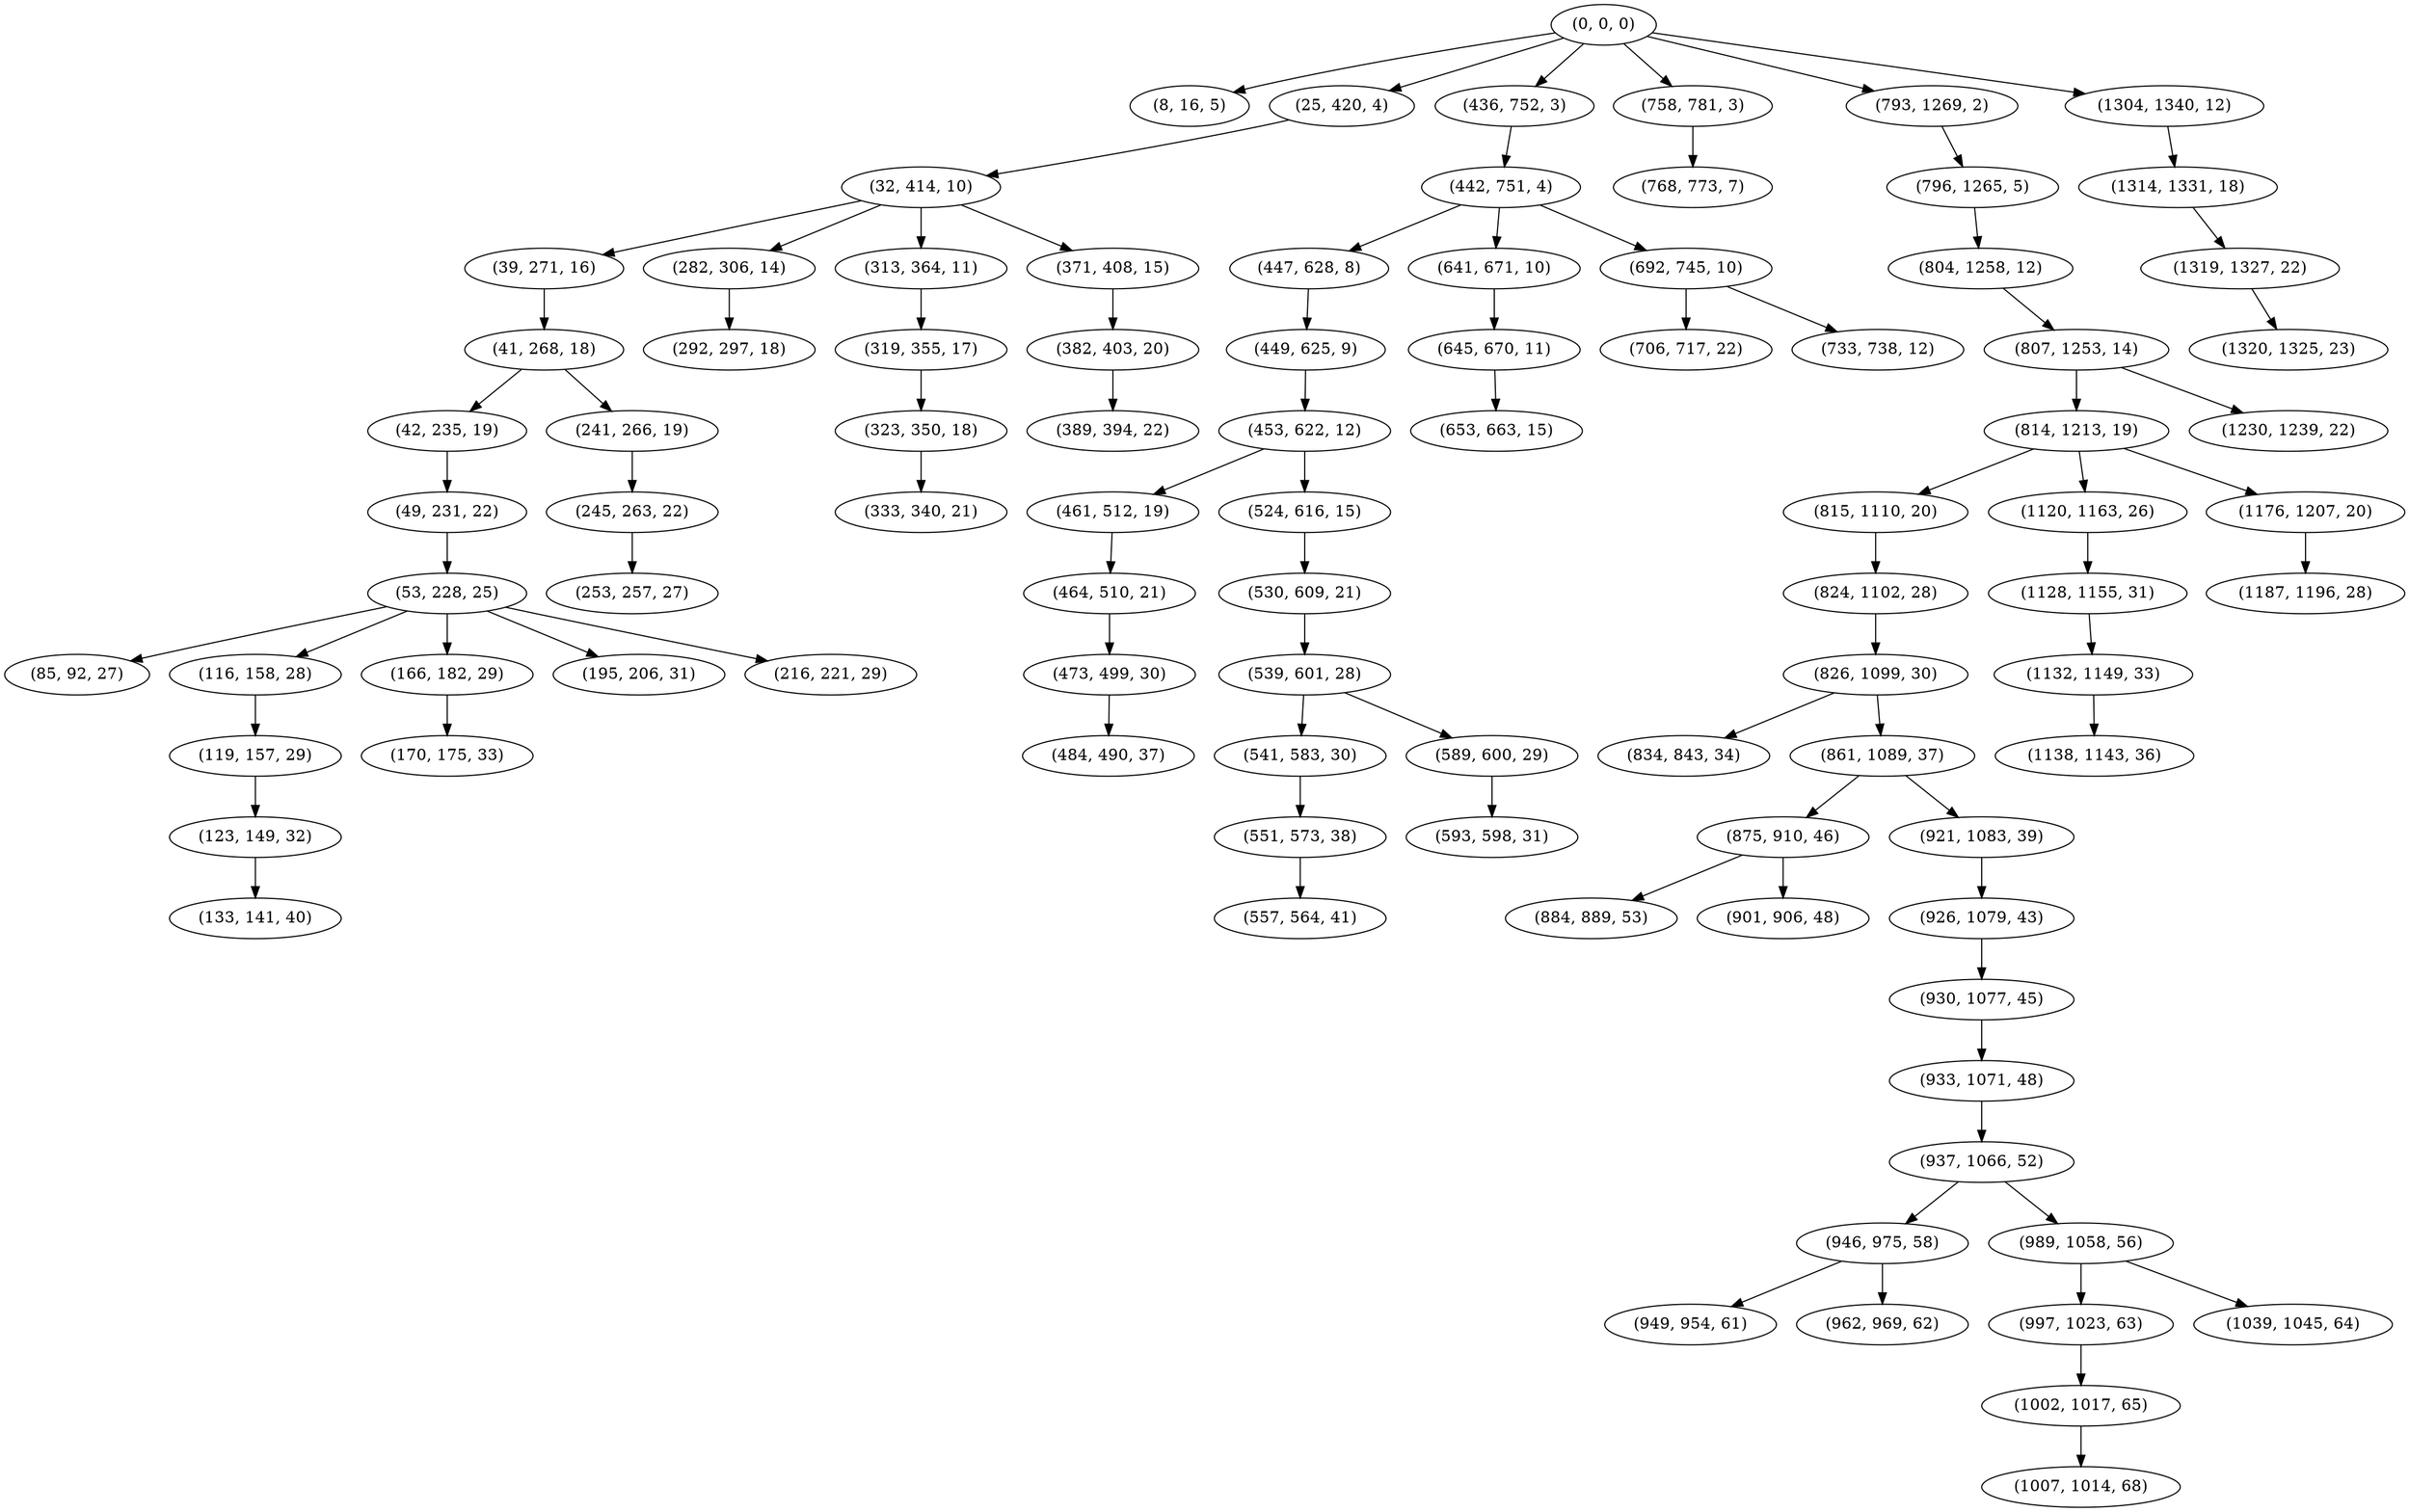 digraph tree {
    "(0, 0, 0)";
    "(8, 16, 5)";
    "(25, 420, 4)";
    "(32, 414, 10)";
    "(39, 271, 16)";
    "(41, 268, 18)";
    "(42, 235, 19)";
    "(49, 231, 22)";
    "(53, 228, 25)";
    "(85, 92, 27)";
    "(116, 158, 28)";
    "(119, 157, 29)";
    "(123, 149, 32)";
    "(133, 141, 40)";
    "(166, 182, 29)";
    "(170, 175, 33)";
    "(195, 206, 31)";
    "(216, 221, 29)";
    "(241, 266, 19)";
    "(245, 263, 22)";
    "(253, 257, 27)";
    "(282, 306, 14)";
    "(292, 297, 18)";
    "(313, 364, 11)";
    "(319, 355, 17)";
    "(323, 350, 18)";
    "(333, 340, 21)";
    "(371, 408, 15)";
    "(382, 403, 20)";
    "(389, 394, 22)";
    "(436, 752, 3)";
    "(442, 751, 4)";
    "(447, 628, 8)";
    "(449, 625, 9)";
    "(453, 622, 12)";
    "(461, 512, 19)";
    "(464, 510, 21)";
    "(473, 499, 30)";
    "(484, 490, 37)";
    "(524, 616, 15)";
    "(530, 609, 21)";
    "(539, 601, 28)";
    "(541, 583, 30)";
    "(551, 573, 38)";
    "(557, 564, 41)";
    "(589, 600, 29)";
    "(593, 598, 31)";
    "(641, 671, 10)";
    "(645, 670, 11)";
    "(653, 663, 15)";
    "(692, 745, 10)";
    "(706, 717, 22)";
    "(733, 738, 12)";
    "(758, 781, 3)";
    "(768, 773, 7)";
    "(793, 1269, 2)";
    "(796, 1265, 5)";
    "(804, 1258, 12)";
    "(807, 1253, 14)";
    "(814, 1213, 19)";
    "(815, 1110, 20)";
    "(824, 1102, 28)";
    "(826, 1099, 30)";
    "(834, 843, 34)";
    "(861, 1089, 37)";
    "(875, 910, 46)";
    "(884, 889, 53)";
    "(901, 906, 48)";
    "(921, 1083, 39)";
    "(926, 1079, 43)";
    "(930, 1077, 45)";
    "(933, 1071, 48)";
    "(937, 1066, 52)";
    "(946, 975, 58)";
    "(949, 954, 61)";
    "(962, 969, 62)";
    "(989, 1058, 56)";
    "(997, 1023, 63)";
    "(1002, 1017, 65)";
    "(1007, 1014, 68)";
    "(1039, 1045, 64)";
    "(1120, 1163, 26)";
    "(1128, 1155, 31)";
    "(1132, 1149, 33)";
    "(1138, 1143, 36)";
    "(1176, 1207, 20)";
    "(1187, 1196, 28)";
    "(1230, 1239, 22)";
    "(1304, 1340, 12)";
    "(1314, 1331, 18)";
    "(1319, 1327, 22)";
    "(1320, 1325, 23)";
    "(0, 0, 0)" -> "(8, 16, 5)";
    "(0, 0, 0)" -> "(25, 420, 4)";
    "(0, 0, 0)" -> "(436, 752, 3)";
    "(0, 0, 0)" -> "(758, 781, 3)";
    "(0, 0, 0)" -> "(793, 1269, 2)";
    "(0, 0, 0)" -> "(1304, 1340, 12)";
    "(25, 420, 4)" -> "(32, 414, 10)";
    "(32, 414, 10)" -> "(39, 271, 16)";
    "(32, 414, 10)" -> "(282, 306, 14)";
    "(32, 414, 10)" -> "(313, 364, 11)";
    "(32, 414, 10)" -> "(371, 408, 15)";
    "(39, 271, 16)" -> "(41, 268, 18)";
    "(41, 268, 18)" -> "(42, 235, 19)";
    "(41, 268, 18)" -> "(241, 266, 19)";
    "(42, 235, 19)" -> "(49, 231, 22)";
    "(49, 231, 22)" -> "(53, 228, 25)";
    "(53, 228, 25)" -> "(85, 92, 27)";
    "(53, 228, 25)" -> "(116, 158, 28)";
    "(53, 228, 25)" -> "(166, 182, 29)";
    "(53, 228, 25)" -> "(195, 206, 31)";
    "(53, 228, 25)" -> "(216, 221, 29)";
    "(116, 158, 28)" -> "(119, 157, 29)";
    "(119, 157, 29)" -> "(123, 149, 32)";
    "(123, 149, 32)" -> "(133, 141, 40)";
    "(166, 182, 29)" -> "(170, 175, 33)";
    "(241, 266, 19)" -> "(245, 263, 22)";
    "(245, 263, 22)" -> "(253, 257, 27)";
    "(282, 306, 14)" -> "(292, 297, 18)";
    "(313, 364, 11)" -> "(319, 355, 17)";
    "(319, 355, 17)" -> "(323, 350, 18)";
    "(323, 350, 18)" -> "(333, 340, 21)";
    "(371, 408, 15)" -> "(382, 403, 20)";
    "(382, 403, 20)" -> "(389, 394, 22)";
    "(436, 752, 3)" -> "(442, 751, 4)";
    "(442, 751, 4)" -> "(447, 628, 8)";
    "(442, 751, 4)" -> "(641, 671, 10)";
    "(442, 751, 4)" -> "(692, 745, 10)";
    "(447, 628, 8)" -> "(449, 625, 9)";
    "(449, 625, 9)" -> "(453, 622, 12)";
    "(453, 622, 12)" -> "(461, 512, 19)";
    "(453, 622, 12)" -> "(524, 616, 15)";
    "(461, 512, 19)" -> "(464, 510, 21)";
    "(464, 510, 21)" -> "(473, 499, 30)";
    "(473, 499, 30)" -> "(484, 490, 37)";
    "(524, 616, 15)" -> "(530, 609, 21)";
    "(530, 609, 21)" -> "(539, 601, 28)";
    "(539, 601, 28)" -> "(541, 583, 30)";
    "(539, 601, 28)" -> "(589, 600, 29)";
    "(541, 583, 30)" -> "(551, 573, 38)";
    "(551, 573, 38)" -> "(557, 564, 41)";
    "(589, 600, 29)" -> "(593, 598, 31)";
    "(641, 671, 10)" -> "(645, 670, 11)";
    "(645, 670, 11)" -> "(653, 663, 15)";
    "(692, 745, 10)" -> "(706, 717, 22)";
    "(692, 745, 10)" -> "(733, 738, 12)";
    "(758, 781, 3)" -> "(768, 773, 7)";
    "(793, 1269, 2)" -> "(796, 1265, 5)";
    "(796, 1265, 5)" -> "(804, 1258, 12)";
    "(804, 1258, 12)" -> "(807, 1253, 14)";
    "(807, 1253, 14)" -> "(814, 1213, 19)";
    "(807, 1253, 14)" -> "(1230, 1239, 22)";
    "(814, 1213, 19)" -> "(815, 1110, 20)";
    "(814, 1213, 19)" -> "(1120, 1163, 26)";
    "(814, 1213, 19)" -> "(1176, 1207, 20)";
    "(815, 1110, 20)" -> "(824, 1102, 28)";
    "(824, 1102, 28)" -> "(826, 1099, 30)";
    "(826, 1099, 30)" -> "(834, 843, 34)";
    "(826, 1099, 30)" -> "(861, 1089, 37)";
    "(861, 1089, 37)" -> "(875, 910, 46)";
    "(861, 1089, 37)" -> "(921, 1083, 39)";
    "(875, 910, 46)" -> "(884, 889, 53)";
    "(875, 910, 46)" -> "(901, 906, 48)";
    "(921, 1083, 39)" -> "(926, 1079, 43)";
    "(926, 1079, 43)" -> "(930, 1077, 45)";
    "(930, 1077, 45)" -> "(933, 1071, 48)";
    "(933, 1071, 48)" -> "(937, 1066, 52)";
    "(937, 1066, 52)" -> "(946, 975, 58)";
    "(937, 1066, 52)" -> "(989, 1058, 56)";
    "(946, 975, 58)" -> "(949, 954, 61)";
    "(946, 975, 58)" -> "(962, 969, 62)";
    "(989, 1058, 56)" -> "(997, 1023, 63)";
    "(989, 1058, 56)" -> "(1039, 1045, 64)";
    "(997, 1023, 63)" -> "(1002, 1017, 65)";
    "(1002, 1017, 65)" -> "(1007, 1014, 68)";
    "(1120, 1163, 26)" -> "(1128, 1155, 31)";
    "(1128, 1155, 31)" -> "(1132, 1149, 33)";
    "(1132, 1149, 33)" -> "(1138, 1143, 36)";
    "(1176, 1207, 20)" -> "(1187, 1196, 28)";
    "(1304, 1340, 12)" -> "(1314, 1331, 18)";
    "(1314, 1331, 18)" -> "(1319, 1327, 22)";
    "(1319, 1327, 22)" -> "(1320, 1325, 23)";
}
